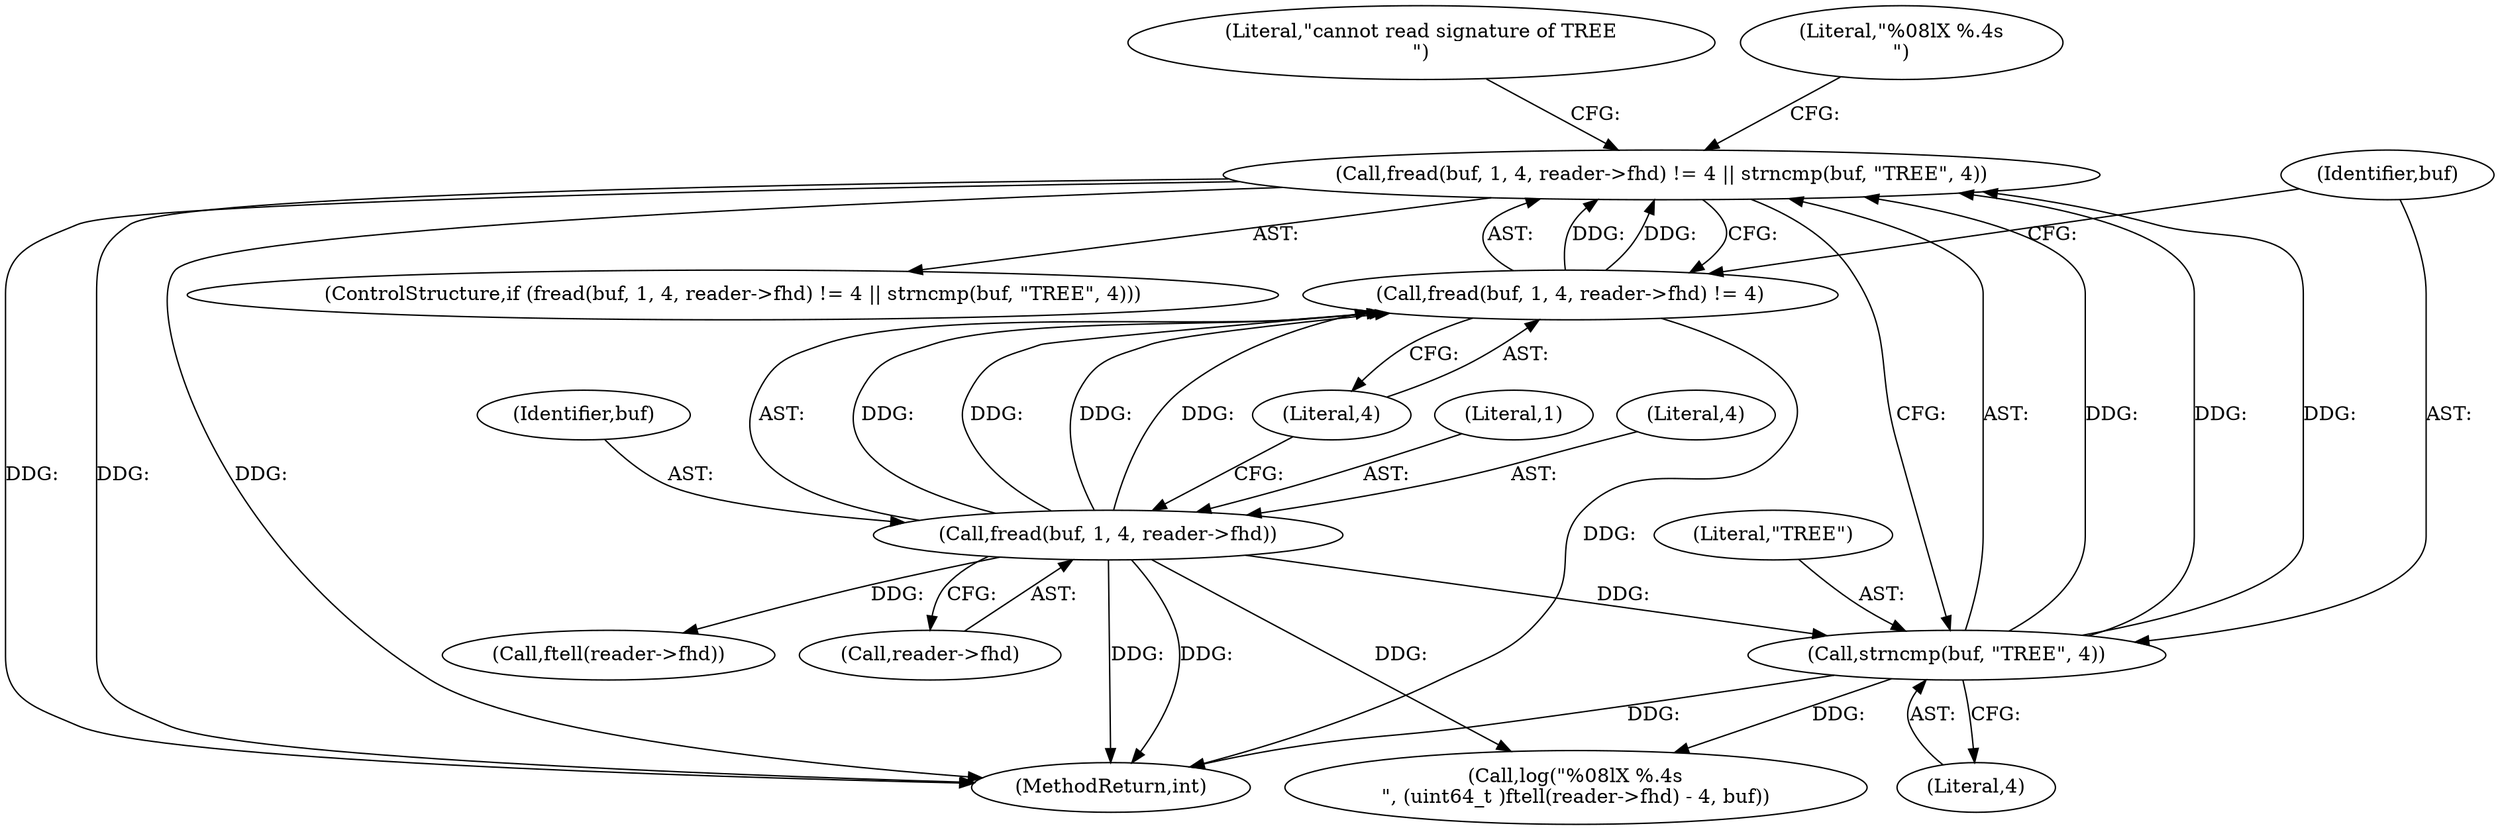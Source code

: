 digraph "0_libmysofa_d39a171e9c6a1c44dbdf43f9db6c3fbd887e38c1@API" {
"1000161" [label="(Call,fread(buf, 1, 4, reader->fhd) != 4 || strncmp(buf, \"TREE\", 4))"];
"1000162" [label="(Call,fread(buf, 1, 4, reader->fhd) != 4)"];
"1000163" [label="(Call,fread(buf, 1, 4, reader->fhd))"];
"1000171" [label="(Call,strncmp(buf, \"TREE\", 4))"];
"1000161" [label="(Call,fread(buf, 1, 4, reader->fhd) != 4 || strncmp(buf, \"TREE\", 4))"];
"1000165" [label="(Literal,1)"];
"1000180" [label="(Call,log(\"%08lX %.4s\n\", (uint64_t )ftell(reader->fhd) - 4, buf))"];
"1000174" [label="(Literal,4)"];
"1000171" [label="(Call,strncmp(buf, \"TREE\", 4))"];
"1000177" [label="(Literal,\"cannot read signature of TREE\n\")"];
"1000172" [label="(Identifier,buf)"];
"1000166" [label="(Literal,4)"];
"1000162" [label="(Call,fread(buf, 1, 4, reader->fhd) != 4)"];
"1000160" [label="(ControlStructure,if (fread(buf, 1, 4, reader->fhd) != 4 || strncmp(buf, \"TREE\", 4)))"];
"1000167" [label="(Call,reader->fhd)"];
"1000173" [label="(Literal,\"TREE\")"];
"1000181" [label="(Literal,\"%08lX %.4s\n\")"];
"1000163" [label="(Call,fread(buf, 1, 4, reader->fhd))"];
"1000185" [label="(Call,ftell(reader->fhd))"];
"1000775" [label="(MethodReturn,int)"];
"1000164" [label="(Identifier,buf)"];
"1000170" [label="(Literal,4)"];
"1000161" -> "1000160"  [label="AST: "];
"1000161" -> "1000162"  [label="CFG: "];
"1000161" -> "1000171"  [label="CFG: "];
"1000162" -> "1000161"  [label="AST: "];
"1000171" -> "1000161"  [label="AST: "];
"1000177" -> "1000161"  [label="CFG: "];
"1000181" -> "1000161"  [label="CFG: "];
"1000161" -> "1000775"  [label="DDG: "];
"1000161" -> "1000775"  [label="DDG: "];
"1000161" -> "1000775"  [label="DDG: "];
"1000162" -> "1000161"  [label="DDG: "];
"1000162" -> "1000161"  [label="DDG: "];
"1000171" -> "1000161"  [label="DDG: "];
"1000171" -> "1000161"  [label="DDG: "];
"1000171" -> "1000161"  [label="DDG: "];
"1000162" -> "1000170"  [label="CFG: "];
"1000163" -> "1000162"  [label="AST: "];
"1000170" -> "1000162"  [label="AST: "];
"1000172" -> "1000162"  [label="CFG: "];
"1000162" -> "1000775"  [label="DDG: "];
"1000163" -> "1000162"  [label="DDG: "];
"1000163" -> "1000162"  [label="DDG: "];
"1000163" -> "1000162"  [label="DDG: "];
"1000163" -> "1000162"  [label="DDG: "];
"1000163" -> "1000167"  [label="CFG: "];
"1000164" -> "1000163"  [label="AST: "];
"1000165" -> "1000163"  [label="AST: "];
"1000166" -> "1000163"  [label="AST: "];
"1000167" -> "1000163"  [label="AST: "];
"1000170" -> "1000163"  [label="CFG: "];
"1000163" -> "1000775"  [label="DDG: "];
"1000163" -> "1000775"  [label="DDG: "];
"1000163" -> "1000171"  [label="DDG: "];
"1000163" -> "1000185"  [label="DDG: "];
"1000163" -> "1000180"  [label="DDG: "];
"1000171" -> "1000174"  [label="CFG: "];
"1000172" -> "1000171"  [label="AST: "];
"1000173" -> "1000171"  [label="AST: "];
"1000174" -> "1000171"  [label="AST: "];
"1000171" -> "1000775"  [label="DDG: "];
"1000171" -> "1000180"  [label="DDG: "];
}
